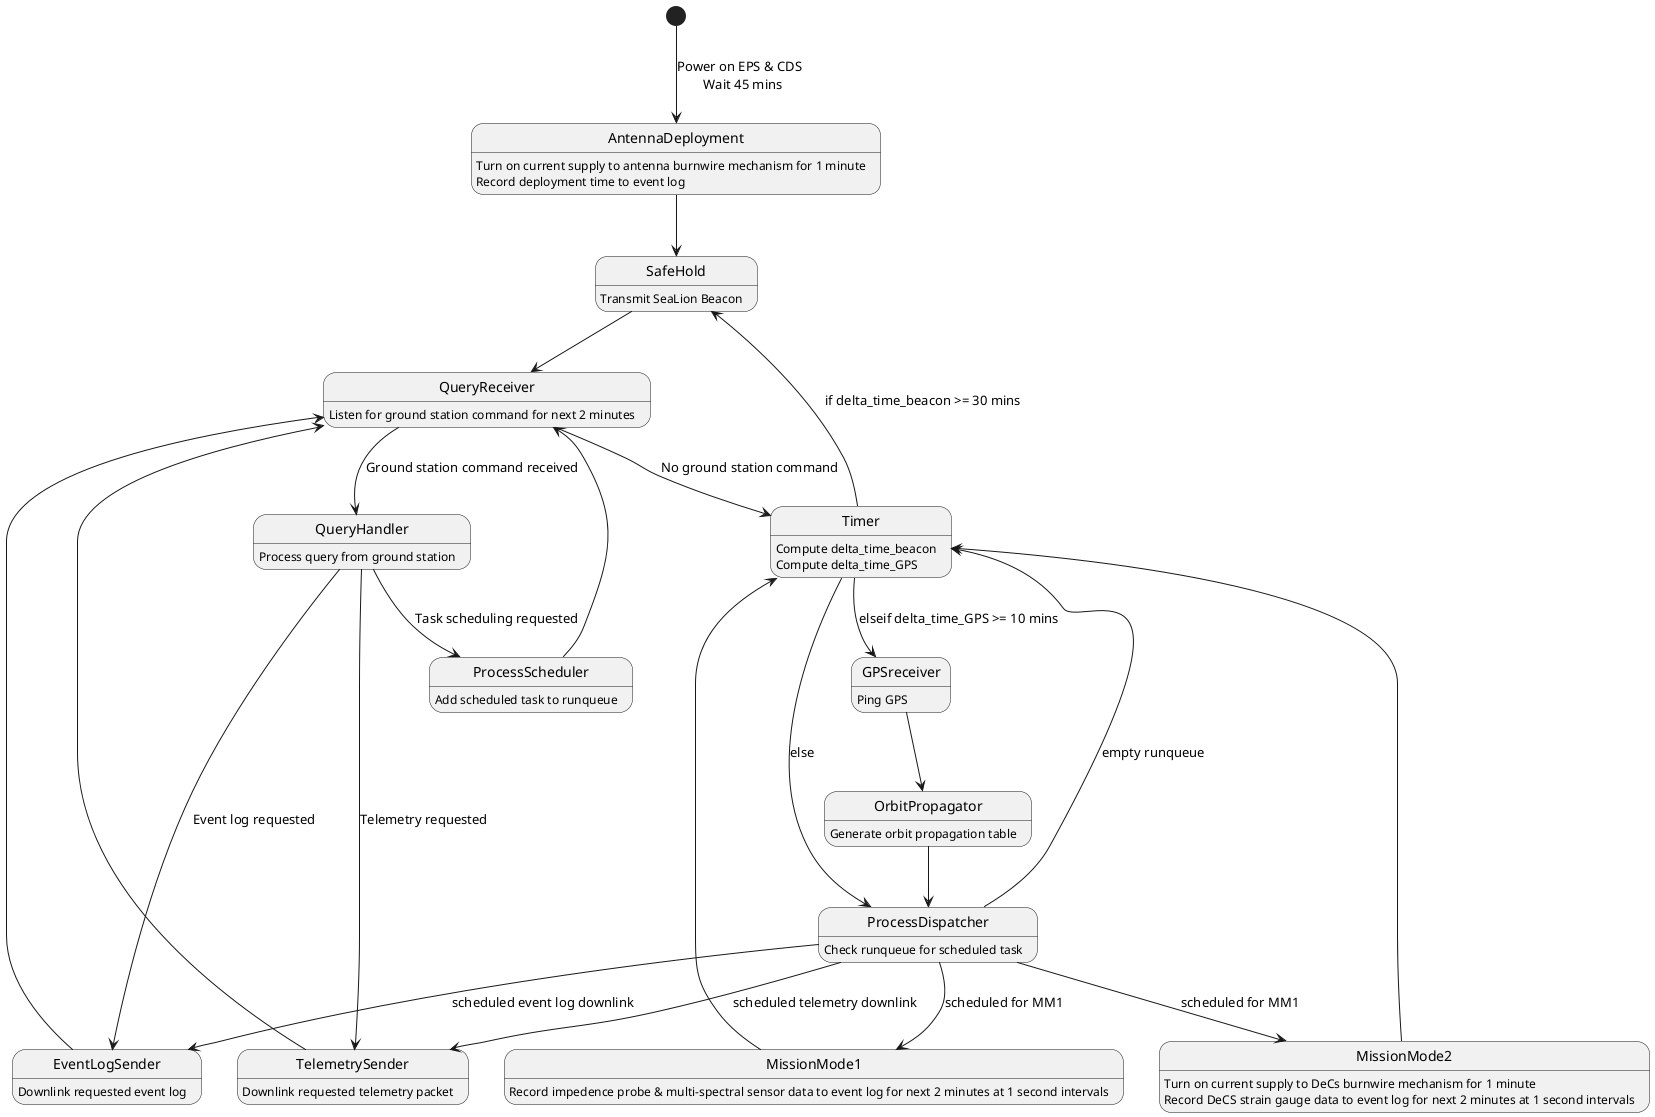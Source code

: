 @startuml

state AntennaDeployment
      AntennaDeployment : Turn on current supply to antenna burnwire mechanism for 1 minute
      AntennaDeployment : Record deployment time to event log
state SafeHold
      SafeHold : Transmit SeaLion Beacon
state QueryReceiver
      QueryReceiver : Listen for ground station command for next 2 minutes
state TelemetrySender
      TelemetrySender : Downlink requested telemetry packet
state EventLogSender
      EventLogSender : Downlink requested event log
state Timer
      Timer : Compute delta_time_beacon
      Timer : Compute delta_time_GPS
state MissionMode1
      MissionMode1 : Record impedence probe & multi-spectral sensor data to event log for next 2 minutes at 1 second intervals
state MissionMode2
      MissionMode2 : Turn on current supply to DeCs burnwire mechanism for 1 minute
      MissionMode2 : Record DeCS strain gauge data to event log for next 2 minutes at 1 second intervals
state ProcessDispatcher
      ProcessDispatcher : Check runqueue for scheduled task
state OrbitPropagator
      OrbitPropagator : Generate orbit propagation table
state GPSreceiver
      GPSreceiver : Ping GPS
state QueryHandler
      QueryHandler : Process query from ground station
state ProcessScheduler
      ProcessScheduler : Add scheduled task to runqueue

[*] --> AntennaDeployment : Power on EPS & CDS \n Wait 45 mins
AntennaDeployment --> SafeHold
SafeHold --> QueryReceiver
QueryReceiver --> QueryHandler : Ground station command received
QueryReceiver --> Timer : No ground station command
QueryHandler --> TelemetrySender : Telemetry requested
QueryHandler --> EventLogSender : Event log requested
QueryHandler --> ProcessScheduler : Task scheduling requested
TelemetrySender --> QueryReceiver
EventLogSender --> QueryReceiver
ProcessScheduler --> QueryReceiver
MissionMode1 --> Timer
MissionMode2 --> Timer
GPSreceiver --> OrbitPropagator
OrbitPropagator --> ProcessDispatcher
Timer --> SafeHold : if delta_time_beacon >= 30 mins
Timer --> GPSreceiver : elseif delta_time_GPS >= 10 mins
Timer --> ProcessDispatcher : else
ProcessDispatcher --> MissionMode1 : scheduled for MM1
ProcessDispatcher --> MissionMode2 : scheduled for MM1
ProcessDispatcher --> Timer : empty runqueue
ProcessDispatcher --> EventLogSender : scheduled event log downlink
ProcessDispatcher --> TelemetrySender : scheduled telemetry downlink
@enduml
